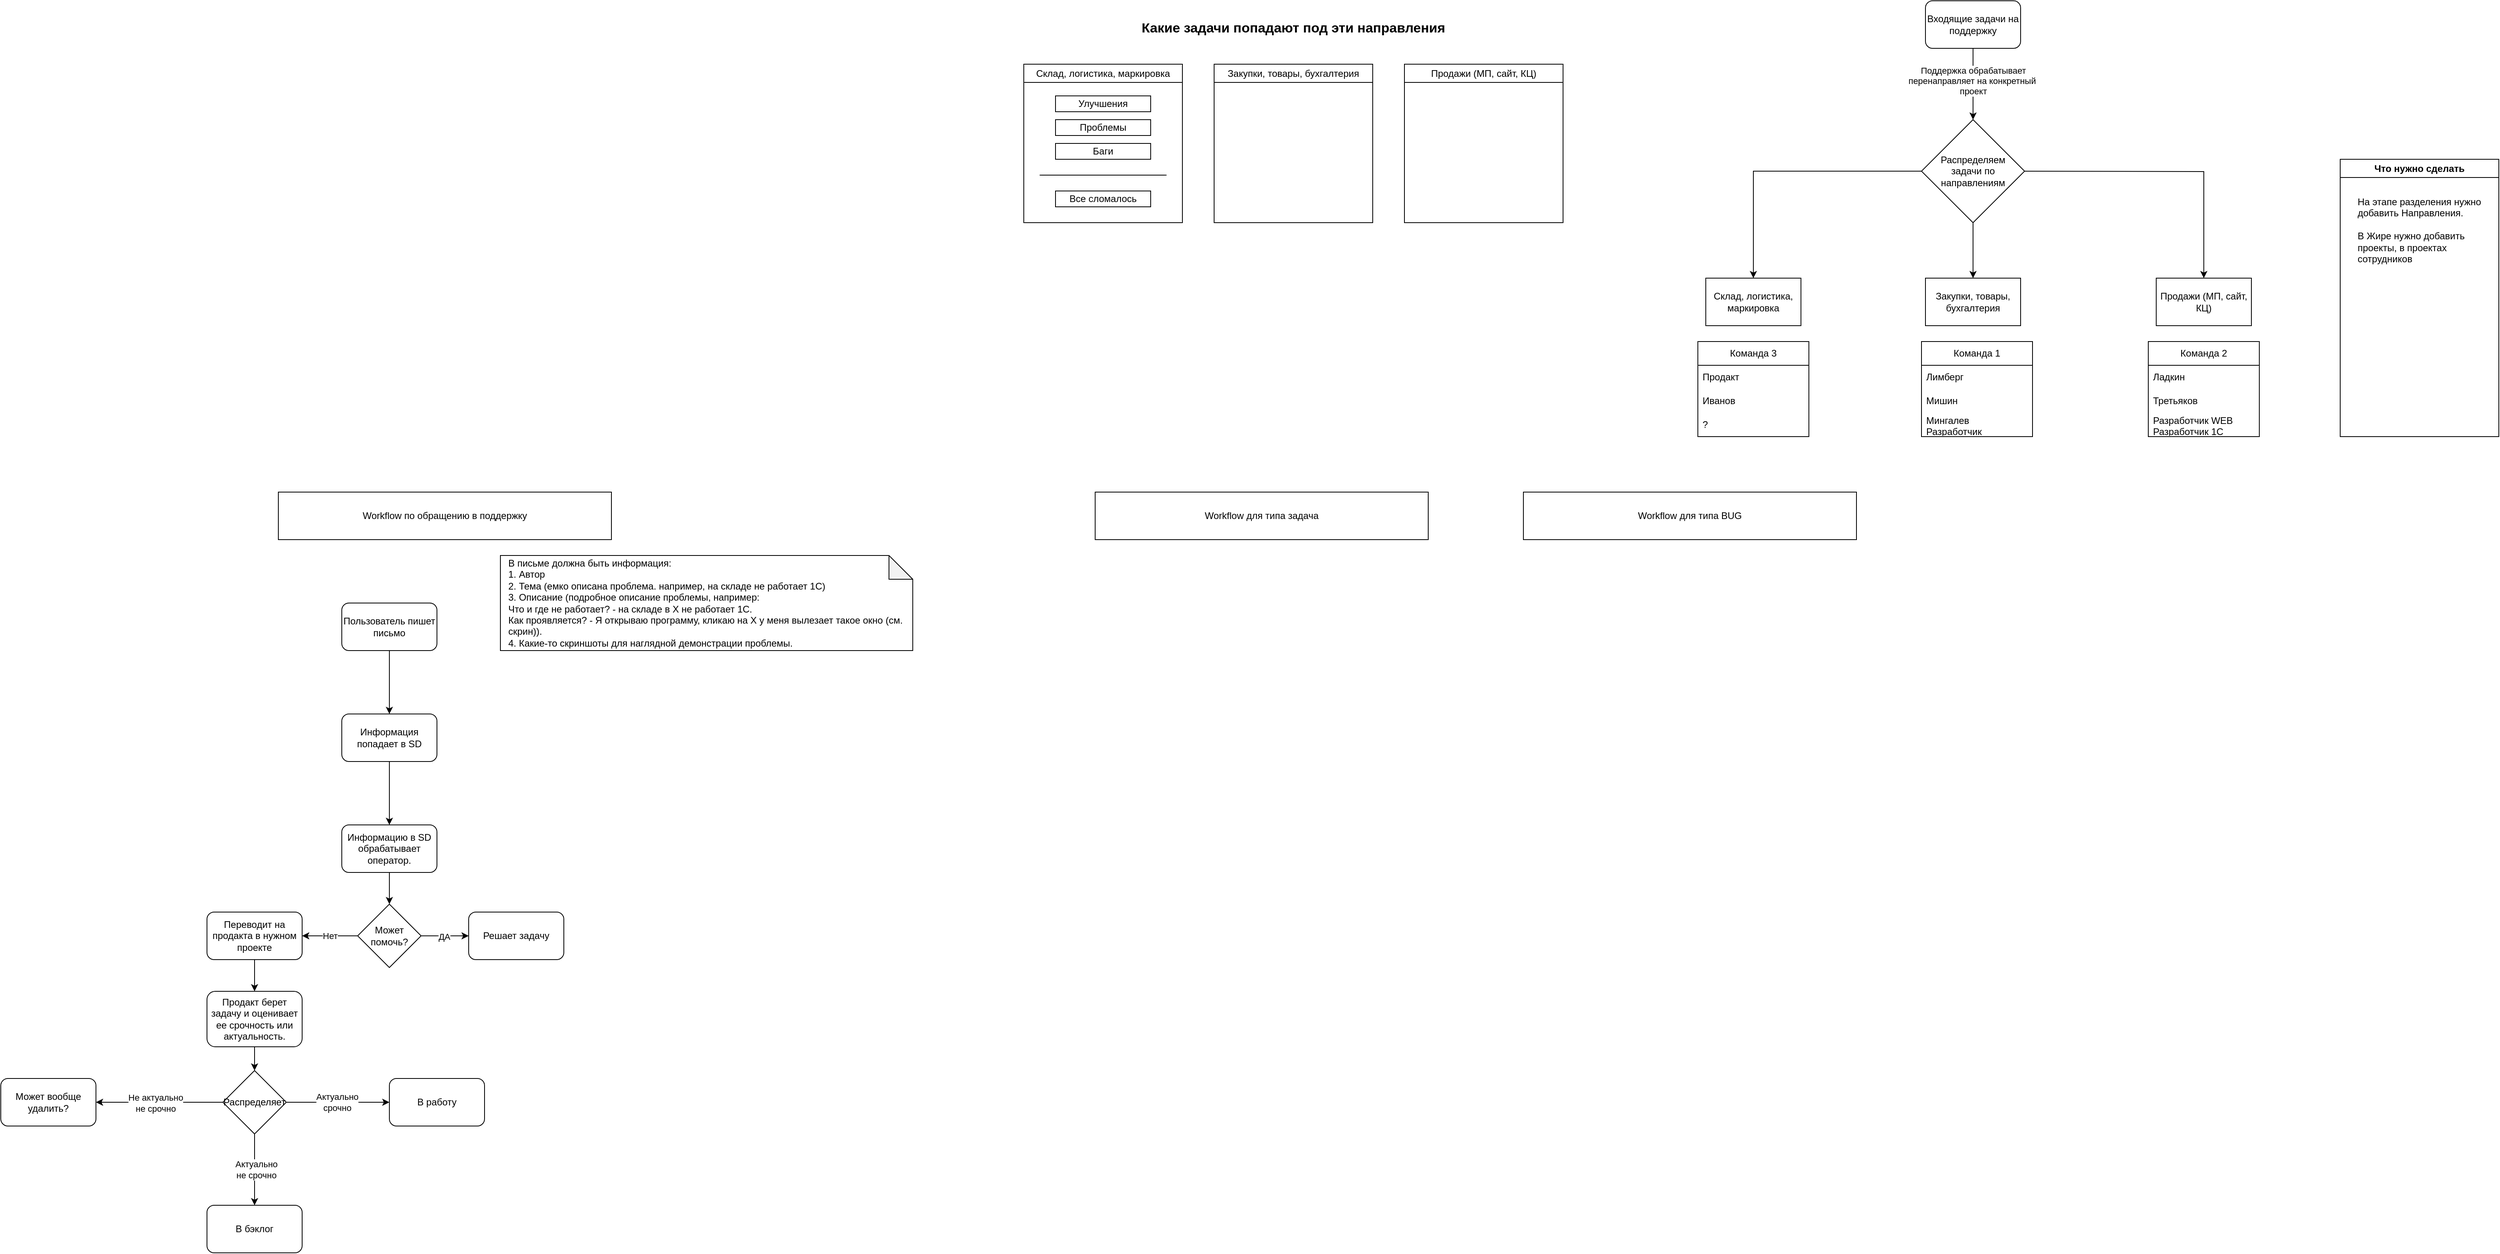 <mxfile version="24.7.16">
  <diagram name="Page-1" id="zKJSg474zFUpfC8e5f8t">
    <mxGraphModel dx="4901" dy="922" grid="1" gridSize="10" guides="1" tooltips="1" connect="1" arrows="1" fold="1" page="1" pageScale="1" pageWidth="827" pageHeight="1169" math="0" shadow="0">
      <root>
        <mxCell id="0" />
        <mxCell id="1" parent="0" />
        <mxCell id="clkhZw_3v-03GrpoqzjB-17" value="" style="edgeStyle=orthogonalEdgeStyle;rounded=0;orthogonalLoop=1;jettySize=auto;html=1;" parent="1" source="xmXq3l9Uws817rKE1H1e-1" target="clkhZw_3v-03GrpoqzjB-3" edge="1">
          <mxGeometry relative="1" as="geometry" />
        </mxCell>
        <mxCell id="6zCM-tVnXvu0zWscigJL-20" value="Поддержка обрабатывает&lt;div&gt;перенаправляет на конкретный&amp;nbsp;&lt;/div&gt;&lt;div&gt;проект&lt;/div&gt;" style="edgeLabel;html=1;align=center;verticalAlign=middle;resizable=0;points=[];" parent="clkhZw_3v-03GrpoqzjB-17" vertex="1" connectable="0">
          <mxGeometry x="-0.086" relative="1" as="geometry">
            <mxPoint as="offset" />
          </mxGeometry>
        </mxCell>
        <mxCell id="xmXq3l9Uws817rKE1H1e-1" value="Входящие задачи на поддержку" style="rounded=1;whiteSpace=wrap;html=1;" parent="1" vertex="1">
          <mxGeometry x="-473" y="10" width="120" height="60" as="geometry" />
        </mxCell>
        <mxCell id="clkhZw_3v-03GrpoqzjB-6" value="" style="edgeStyle=orthogonalEdgeStyle;rounded=0;orthogonalLoop=1;jettySize=auto;html=1;" parent="1" source="clkhZw_3v-03GrpoqzjB-3" target="clkhZw_3v-03GrpoqzjB-5" edge="1">
          <mxGeometry relative="1" as="geometry" />
        </mxCell>
        <mxCell id="clkhZw_3v-03GrpoqzjB-13" value="" style="edgeStyle=orthogonalEdgeStyle;rounded=0;orthogonalLoop=1;jettySize=auto;html=1;exitX=0.5;exitY=1;exitDx=0;exitDy=0;" parent="1" source="clkhZw_3v-03GrpoqzjB-3" target="clkhZw_3v-03GrpoqzjB-7" edge="1">
          <mxGeometry relative="1" as="geometry" />
        </mxCell>
        <mxCell id="clkhZw_3v-03GrpoqzjB-16" style="edgeStyle=orthogonalEdgeStyle;rounded=0;orthogonalLoop=1;jettySize=auto;html=1;exitX=1;exitY=0.5;exitDx=0;exitDy=0;entryX=0.5;entryY=0;entryDx=0;entryDy=0;" parent="1" target="clkhZw_3v-03GrpoqzjB-15" edge="1">
          <mxGeometry relative="1" as="geometry">
            <mxPoint x="-380" y="225" as="sourcePoint" />
          </mxGeometry>
        </mxCell>
        <mxCell id="clkhZw_3v-03GrpoqzjB-3" value="Распределяем&lt;div&gt;задачи по направлениям&lt;/div&gt;" style="rhombus;whiteSpace=wrap;html=1;" parent="1" vertex="1">
          <mxGeometry x="-478" y="160" width="130" height="130" as="geometry" />
        </mxCell>
        <mxCell id="clkhZw_3v-03GrpoqzjB-5" value="Склад, логистика, маркировка" style="whiteSpace=wrap;html=1;" parent="1" vertex="1">
          <mxGeometry x="-750" y="360" width="120" height="60" as="geometry" />
        </mxCell>
        <mxCell id="clkhZw_3v-03GrpoqzjB-7" value="Закупки, товары, бухгалтерия" style="whiteSpace=wrap;html=1;" parent="1" vertex="1">
          <mxGeometry x="-473" y="360" width="120" height="60" as="geometry" />
        </mxCell>
        <mxCell id="clkhZw_3v-03GrpoqzjB-15" value="Продажи (МП, сайт, КЦ)" style="whiteSpace=wrap;html=1;" parent="1" vertex="1">
          <mxGeometry x="-182" y="360" width="120" height="60" as="geometry" />
        </mxCell>
        <mxCell id="6zCM-tVnXvu0zWscigJL-4" value="Команда 2" style="swimlane;fontStyle=0;childLayout=stackLayout;horizontal=1;startSize=30;horizontalStack=0;resizeParent=1;resizeParentMax=0;resizeLast=0;collapsible=1;marginBottom=0;whiteSpace=wrap;html=1;" parent="1" vertex="1">
          <mxGeometry x="-192" y="440" width="140" height="120" as="geometry" />
        </mxCell>
        <mxCell id="6zCM-tVnXvu0zWscigJL-5" value="Ладкин" style="text;strokeColor=none;fillColor=none;align=left;verticalAlign=middle;spacingLeft=4;spacingRight=4;overflow=hidden;points=[[0,0.5],[1,0.5]];portConstraint=eastwest;rotatable=0;whiteSpace=wrap;html=1;" parent="6zCM-tVnXvu0zWscigJL-4" vertex="1">
          <mxGeometry y="30" width="140" height="30" as="geometry" />
        </mxCell>
        <mxCell id="6zCM-tVnXvu0zWscigJL-6" value="Третьяков" style="text;strokeColor=none;fillColor=none;align=left;verticalAlign=middle;spacingLeft=4;spacingRight=4;overflow=hidden;points=[[0,0.5],[1,0.5]];portConstraint=eastwest;rotatable=0;whiteSpace=wrap;html=1;" parent="6zCM-tVnXvu0zWscigJL-4" vertex="1">
          <mxGeometry y="60" width="140" height="30" as="geometry" />
        </mxCell>
        <mxCell id="6zCM-tVnXvu0zWscigJL-7" value="Разработчик WEB&lt;div&gt;Разработчик 1С&lt;/div&gt;" style="text;strokeColor=none;fillColor=none;align=left;verticalAlign=middle;spacingLeft=4;spacingRight=4;overflow=hidden;points=[[0,0.5],[1,0.5]];portConstraint=eastwest;rotatable=0;whiteSpace=wrap;html=1;" parent="6zCM-tVnXvu0zWscigJL-4" vertex="1">
          <mxGeometry y="90" width="140" height="30" as="geometry" />
        </mxCell>
        <mxCell id="6zCM-tVnXvu0zWscigJL-8" value="Команда 1" style="swimlane;fontStyle=0;childLayout=stackLayout;horizontal=1;startSize=30;horizontalStack=0;resizeParent=1;resizeParentMax=0;resizeLast=0;collapsible=1;marginBottom=0;whiteSpace=wrap;html=1;" parent="1" vertex="1">
          <mxGeometry x="-478" y="440" width="140" height="120" as="geometry" />
        </mxCell>
        <mxCell id="6zCM-tVnXvu0zWscigJL-9" value="Лимберг" style="text;strokeColor=none;fillColor=none;align=left;verticalAlign=middle;spacingLeft=4;spacingRight=4;overflow=hidden;points=[[0,0.5],[1,0.5]];portConstraint=eastwest;rotatable=0;whiteSpace=wrap;html=1;" parent="6zCM-tVnXvu0zWscigJL-8" vertex="1">
          <mxGeometry y="30" width="140" height="30" as="geometry" />
        </mxCell>
        <mxCell id="6zCM-tVnXvu0zWscigJL-10" value="Мишин" style="text;strokeColor=none;fillColor=none;align=left;verticalAlign=middle;spacingLeft=4;spacingRight=4;overflow=hidden;points=[[0,0.5],[1,0.5]];portConstraint=eastwest;rotatable=0;whiteSpace=wrap;html=1;" parent="6zCM-tVnXvu0zWscigJL-8" vertex="1">
          <mxGeometry y="60" width="140" height="30" as="geometry" />
        </mxCell>
        <mxCell id="6zCM-tVnXvu0zWscigJL-11" value="Мингалев&lt;div&gt;Разработчик&lt;/div&gt;" style="text;strokeColor=none;fillColor=none;align=left;verticalAlign=middle;spacingLeft=4;spacingRight=4;overflow=hidden;points=[[0,0.5],[1,0.5]];portConstraint=eastwest;rotatable=0;whiteSpace=wrap;html=1;" parent="6zCM-tVnXvu0zWscigJL-8" vertex="1">
          <mxGeometry y="90" width="140" height="30" as="geometry" />
        </mxCell>
        <mxCell id="6zCM-tVnXvu0zWscigJL-12" value="Команда 3" style="swimlane;fontStyle=0;childLayout=stackLayout;horizontal=1;startSize=30;horizontalStack=0;resizeParent=1;resizeParentMax=0;resizeLast=0;collapsible=1;marginBottom=0;whiteSpace=wrap;html=1;" parent="1" vertex="1">
          <mxGeometry x="-760" y="440" width="140" height="120" as="geometry" />
        </mxCell>
        <mxCell id="6zCM-tVnXvu0zWscigJL-13" value="Продакт" style="text;strokeColor=none;fillColor=none;align=left;verticalAlign=middle;spacingLeft=4;spacingRight=4;overflow=hidden;points=[[0,0.5],[1,0.5]];portConstraint=eastwest;rotatable=0;whiteSpace=wrap;html=1;" parent="6zCM-tVnXvu0zWscigJL-12" vertex="1">
          <mxGeometry y="30" width="140" height="30" as="geometry" />
        </mxCell>
        <mxCell id="6zCM-tVnXvu0zWscigJL-14" value="Иванов" style="text;strokeColor=none;fillColor=none;align=left;verticalAlign=middle;spacingLeft=4;spacingRight=4;overflow=hidden;points=[[0,0.5],[1,0.5]];portConstraint=eastwest;rotatable=0;whiteSpace=wrap;html=1;" parent="6zCM-tVnXvu0zWscigJL-12" vertex="1">
          <mxGeometry y="60" width="140" height="30" as="geometry" />
        </mxCell>
        <mxCell id="6zCM-tVnXvu0zWscigJL-15" value="?" style="text;strokeColor=none;fillColor=none;align=left;verticalAlign=middle;spacingLeft=4;spacingRight=4;overflow=hidden;points=[[0,0.5],[1,0.5]];portConstraint=eastwest;rotatable=0;whiteSpace=wrap;html=1;" parent="6zCM-tVnXvu0zWscigJL-12" vertex="1">
          <mxGeometry y="90" width="140" height="30" as="geometry" />
        </mxCell>
        <mxCell id="6zCM-tVnXvu0zWscigJL-16" value="&lt;span style=&quot;font-weight: 400;&quot;&gt;Склад, логистика, маркировка&lt;/span&gt;" style="swimlane;whiteSpace=wrap;html=1;" parent="1" vertex="1">
          <mxGeometry x="-1610" y="90" width="200" height="200" as="geometry" />
        </mxCell>
        <mxCell id="6zCM-tVnXvu0zWscigJL-21" value="Проблемы" style="whiteSpace=wrap;html=1;" parent="6zCM-tVnXvu0zWscigJL-16" vertex="1">
          <mxGeometry x="40" y="70" width="120" height="20" as="geometry" />
        </mxCell>
        <mxCell id="6zCM-tVnXvu0zWscigJL-22" value="Улучшения" style="whiteSpace=wrap;html=1;" parent="6zCM-tVnXvu0zWscigJL-16" vertex="1">
          <mxGeometry x="40" y="40" width="120" height="20" as="geometry" />
        </mxCell>
        <mxCell id="6zCM-tVnXvu0zWscigJL-23" value="Баги" style="whiteSpace=wrap;html=1;" parent="6zCM-tVnXvu0zWscigJL-16" vertex="1">
          <mxGeometry x="40" y="100" width="120" height="20" as="geometry" />
        </mxCell>
        <mxCell id="6zCM-tVnXvu0zWscigJL-24" value="Все сломалось" style="whiteSpace=wrap;html=1;" parent="6zCM-tVnXvu0zWscigJL-16" vertex="1">
          <mxGeometry x="40" y="160" width="120" height="20" as="geometry" />
        </mxCell>
        <mxCell id="6zCM-tVnXvu0zWscigJL-17" value="&lt;span style=&quot;font-weight: 400;&quot;&gt;Закупки, товары, бухгалтерия&lt;/span&gt;" style="swimlane;whiteSpace=wrap;html=1;" parent="1" vertex="1">
          <mxGeometry x="-1370" y="90" width="200" height="200" as="geometry" />
        </mxCell>
        <mxCell id="6zCM-tVnXvu0zWscigJL-18" value="&lt;span style=&quot;font-weight: 400;&quot;&gt;Продажи (МП, сайт, КЦ)&lt;/span&gt;" style="swimlane;whiteSpace=wrap;html=1;" parent="1" vertex="1">
          <mxGeometry x="-1130" y="90" width="200" height="200" as="geometry" />
        </mxCell>
        <mxCell id="6zCM-tVnXvu0zWscigJL-19" value="Какие задачи попадают под эти направления" style="text;html=1;align=center;verticalAlign=middle;whiteSpace=wrap;rounded=0;fontStyle=1;fontSize=17;" parent="1" vertex="1">
          <mxGeometry x="-1610" y="30" width="680" height="30" as="geometry" />
        </mxCell>
        <mxCell id="6zCM-tVnXvu0zWscigJL-25" value="" style="endArrow=none;html=1;rounded=0;" parent="1" edge="1">
          <mxGeometry width="50" height="50" relative="1" as="geometry">
            <mxPoint x="-1590" y="230" as="sourcePoint" />
            <mxPoint x="-1430" y="230" as="targetPoint" />
          </mxGeometry>
        </mxCell>
        <mxCell id="6zCM-tVnXvu0zWscigJL-26" value="Что нужно сделать" style="swimlane;whiteSpace=wrap;html=1;" parent="1" vertex="1">
          <mxGeometry x="50" y="210" width="200" height="350" as="geometry" />
        </mxCell>
        <mxCell id="6zCM-tVnXvu0zWscigJL-27" value="На этапе разделения нужно добавить Направления.&lt;div&gt;&lt;br&gt;&lt;div&gt;В Жире нужно добавить проекты, в проектах сотрудников&lt;/div&gt;&lt;/div&gt;" style="text;html=1;align=left;verticalAlign=top;whiteSpace=wrap;rounded=0;" parent="6zCM-tVnXvu0zWscigJL-26" vertex="1">
          <mxGeometry x="20" y="40" width="160" height="290" as="geometry" />
        </mxCell>
        <mxCell id="XbYOzq7TOmDHn6luCRxi-1" value="Workflow для типа задача" style="rounded=0;whiteSpace=wrap;html=1;" parent="1" vertex="1">
          <mxGeometry x="-1520" y="630" width="420" height="60" as="geometry" />
        </mxCell>
        <mxCell id="XbYOzq7TOmDHn6luCRxi-2" value="Workflow для типа BUG" style="rounded=0;whiteSpace=wrap;html=1;" parent="1" vertex="1">
          <mxGeometry x="-980" y="630" width="420" height="60" as="geometry" />
        </mxCell>
        <mxCell id="XbYOzq7TOmDHn6luCRxi-3" value="Workflow по обращению в поддержку" style="rounded=0;whiteSpace=wrap;html=1;" parent="1" vertex="1">
          <mxGeometry x="-2550" y="630" width="420" height="60" as="geometry" />
        </mxCell>
        <mxCell id="XbYOzq7TOmDHn6luCRxi-7" value="" style="edgeStyle=orthogonalEdgeStyle;rounded=0;orthogonalLoop=1;jettySize=auto;html=1;" parent="1" source="XbYOzq7TOmDHn6luCRxi-4" target="XbYOzq7TOmDHn6luCRxi-6" edge="1">
          <mxGeometry relative="1" as="geometry" />
        </mxCell>
        <mxCell id="XbYOzq7TOmDHn6luCRxi-4" value="Пользователь пишет письмо" style="rounded=1;whiteSpace=wrap;html=1;" parent="1" vertex="1">
          <mxGeometry x="-2470" y="770" width="120" height="60" as="geometry" />
        </mxCell>
        <mxCell id="XbYOzq7TOmDHn6luCRxi-5" value="В письме должна быть информация:&lt;div&gt;1. Автор&lt;/div&gt;&lt;div&gt;2. Тема (емко описана проблема. например, на складе не работает 1С)&lt;/div&gt;&lt;div&gt;3. Описание (подробное описание проблемы, например:&lt;/div&gt;&lt;div&gt;Что и где не работает? - на складе в Х не работает 1С.&lt;/div&gt;&lt;div&gt;Как проявляется? - Я открываю программу, кликаю на Х у меня вылезает такое окно (см. скрин)).&lt;/div&gt;&lt;div&gt;4. Какие-то скриншоты для наглядной демонстрации проблемы.&lt;/div&gt;" style="shape=note;whiteSpace=wrap;html=1;backgroundOutline=1;darkOpacity=0.05;align=left;spacing=10;" parent="1" vertex="1">
          <mxGeometry x="-2270" y="710" width="520" height="120" as="geometry" />
        </mxCell>
        <mxCell id="XbYOzq7TOmDHn6luCRxi-9" value="" style="edgeStyle=orthogonalEdgeStyle;rounded=0;orthogonalLoop=1;jettySize=auto;html=1;" parent="1" source="XbYOzq7TOmDHn6luCRxi-6" target="XbYOzq7TOmDHn6luCRxi-8" edge="1">
          <mxGeometry relative="1" as="geometry" />
        </mxCell>
        <mxCell id="XbYOzq7TOmDHn6luCRxi-6" value="Информация попадает в SD" style="rounded=1;whiteSpace=wrap;html=1;" parent="1" vertex="1">
          <mxGeometry x="-2470" y="910" width="120" height="60" as="geometry" />
        </mxCell>
        <mxCell id="eAZ0J_NPHGMcCsTDPRW5-2" value="" style="edgeStyle=orthogonalEdgeStyle;rounded=0;orthogonalLoop=1;jettySize=auto;html=1;" edge="1" parent="1" source="XbYOzq7TOmDHn6luCRxi-8" target="eAZ0J_NPHGMcCsTDPRW5-1">
          <mxGeometry relative="1" as="geometry" />
        </mxCell>
        <mxCell id="XbYOzq7TOmDHn6luCRxi-8" value="Информацию в SD обрабатывает оператор." style="rounded=1;whiteSpace=wrap;html=1;" parent="1" vertex="1">
          <mxGeometry x="-2470" y="1050" width="120" height="60" as="geometry" />
        </mxCell>
        <mxCell id="eAZ0J_NPHGMcCsTDPRW5-6" value="" style="edgeStyle=orthogonalEdgeStyle;rounded=0;orthogonalLoop=1;jettySize=auto;html=1;" edge="1" parent="1" source="eAZ0J_NPHGMcCsTDPRW5-1" target="eAZ0J_NPHGMcCsTDPRW5-5">
          <mxGeometry relative="1" as="geometry" />
        </mxCell>
        <mxCell id="eAZ0J_NPHGMcCsTDPRW5-9" value="ДА" style="edgeLabel;html=1;align=center;verticalAlign=middle;resizable=0;points=[];" vertex="1" connectable="0" parent="eAZ0J_NPHGMcCsTDPRW5-6">
          <mxGeometry x="-0.033" y="-1" relative="1" as="geometry">
            <mxPoint as="offset" />
          </mxGeometry>
        </mxCell>
        <mxCell id="eAZ0J_NPHGMcCsTDPRW5-8" value="Нет" style="edgeStyle=orthogonalEdgeStyle;rounded=0;orthogonalLoop=1;jettySize=auto;html=1;" edge="1" parent="1" source="eAZ0J_NPHGMcCsTDPRW5-1" target="eAZ0J_NPHGMcCsTDPRW5-7">
          <mxGeometry relative="1" as="geometry" />
        </mxCell>
        <mxCell id="eAZ0J_NPHGMcCsTDPRW5-1" value="Может&lt;div&gt;помочь?&lt;/div&gt;" style="rhombus;whiteSpace=wrap;html=1;" vertex="1" parent="1">
          <mxGeometry x="-2450" y="1150" width="80" height="80" as="geometry" />
        </mxCell>
        <mxCell id="eAZ0J_NPHGMcCsTDPRW5-5" value="Решает задачу" style="rounded=1;whiteSpace=wrap;html=1;" vertex="1" parent="1">
          <mxGeometry x="-2310" y="1160" width="120" height="60" as="geometry" />
        </mxCell>
        <mxCell id="eAZ0J_NPHGMcCsTDPRW5-11" value="" style="edgeStyle=orthogonalEdgeStyle;rounded=0;orthogonalLoop=1;jettySize=auto;html=1;" edge="1" parent="1" source="eAZ0J_NPHGMcCsTDPRW5-7" target="eAZ0J_NPHGMcCsTDPRW5-10">
          <mxGeometry relative="1" as="geometry" />
        </mxCell>
        <mxCell id="eAZ0J_NPHGMcCsTDPRW5-7" value="Переводит на продакта в нужном проекте" style="rounded=1;whiteSpace=wrap;html=1;" vertex="1" parent="1">
          <mxGeometry x="-2640" y="1160" width="120" height="60" as="geometry" />
        </mxCell>
        <mxCell id="eAZ0J_NPHGMcCsTDPRW5-26" value="" style="edgeStyle=orthogonalEdgeStyle;rounded=0;orthogonalLoop=1;jettySize=auto;html=1;" edge="1" parent="1" source="eAZ0J_NPHGMcCsTDPRW5-10" target="eAZ0J_NPHGMcCsTDPRW5-16">
          <mxGeometry relative="1" as="geometry" />
        </mxCell>
        <mxCell id="eAZ0J_NPHGMcCsTDPRW5-10" value="Продакт берет задачу и оценивает ее срочность или актуальность." style="rounded=1;whiteSpace=wrap;html=1;" vertex="1" parent="1">
          <mxGeometry x="-2640" y="1260" width="120" height="70" as="geometry" />
        </mxCell>
        <mxCell id="eAZ0J_NPHGMcCsTDPRW5-18" style="edgeStyle=orthogonalEdgeStyle;rounded=0;orthogonalLoop=1;jettySize=auto;html=1;entryX=0;entryY=0.5;entryDx=0;entryDy=0;" edge="1" parent="1" source="eAZ0J_NPHGMcCsTDPRW5-16" target="eAZ0J_NPHGMcCsTDPRW5-17">
          <mxGeometry relative="1" as="geometry" />
        </mxCell>
        <mxCell id="eAZ0J_NPHGMcCsTDPRW5-19" value="Актуально&lt;div&gt;срочно&lt;/div&gt;" style="edgeLabel;html=1;align=center;verticalAlign=middle;resizable=0;points=[];" vertex="1" connectable="0" parent="eAZ0J_NPHGMcCsTDPRW5-18">
          <mxGeometry x="-0.024" relative="1" as="geometry">
            <mxPoint as="offset" />
          </mxGeometry>
        </mxCell>
        <mxCell id="eAZ0J_NPHGMcCsTDPRW5-21" style="edgeStyle=orthogonalEdgeStyle;rounded=0;orthogonalLoop=1;jettySize=auto;html=1;entryX=0.5;entryY=0;entryDx=0;entryDy=0;" edge="1" parent="1" source="eAZ0J_NPHGMcCsTDPRW5-16" target="eAZ0J_NPHGMcCsTDPRW5-20">
          <mxGeometry relative="1" as="geometry" />
        </mxCell>
        <mxCell id="eAZ0J_NPHGMcCsTDPRW5-22" value="Актуально&lt;div&gt;не срочно&lt;/div&gt;" style="edgeLabel;html=1;align=center;verticalAlign=middle;resizable=0;points=[];" vertex="1" connectable="0" parent="eAZ0J_NPHGMcCsTDPRW5-21">
          <mxGeometry x="-0.007" y="2" relative="1" as="geometry">
            <mxPoint as="offset" />
          </mxGeometry>
        </mxCell>
        <mxCell id="eAZ0J_NPHGMcCsTDPRW5-24" style="edgeStyle=orthogonalEdgeStyle;rounded=0;orthogonalLoop=1;jettySize=auto;html=1;" edge="1" parent="1" source="eAZ0J_NPHGMcCsTDPRW5-16" target="eAZ0J_NPHGMcCsTDPRW5-23">
          <mxGeometry relative="1" as="geometry" />
        </mxCell>
        <mxCell id="eAZ0J_NPHGMcCsTDPRW5-25" value="Не актуально&lt;div&gt;не срочно&lt;/div&gt;" style="edgeLabel;html=1;align=center;verticalAlign=middle;resizable=0;points=[];" vertex="1" connectable="0" parent="eAZ0J_NPHGMcCsTDPRW5-24">
          <mxGeometry x="0.064" y="1" relative="1" as="geometry">
            <mxPoint as="offset" />
          </mxGeometry>
        </mxCell>
        <mxCell id="eAZ0J_NPHGMcCsTDPRW5-16" value="Распределяет" style="rhombus;whiteSpace=wrap;html=1;" vertex="1" parent="1">
          <mxGeometry x="-2620" y="1360" width="80" height="80" as="geometry" />
        </mxCell>
        <mxCell id="eAZ0J_NPHGMcCsTDPRW5-17" value="В работу" style="rounded=1;whiteSpace=wrap;html=1;" vertex="1" parent="1">
          <mxGeometry x="-2410" y="1370" width="120" height="60" as="geometry" />
        </mxCell>
        <mxCell id="eAZ0J_NPHGMcCsTDPRW5-20" value="В бэклог" style="rounded=1;whiteSpace=wrap;html=1;" vertex="1" parent="1">
          <mxGeometry x="-2640" y="1530" width="120" height="60" as="geometry" />
        </mxCell>
        <mxCell id="eAZ0J_NPHGMcCsTDPRW5-23" value="Может вообще удалить?" style="rounded=1;whiteSpace=wrap;html=1;" vertex="1" parent="1">
          <mxGeometry x="-2900" y="1370" width="120" height="60" as="geometry" />
        </mxCell>
      </root>
    </mxGraphModel>
  </diagram>
</mxfile>
